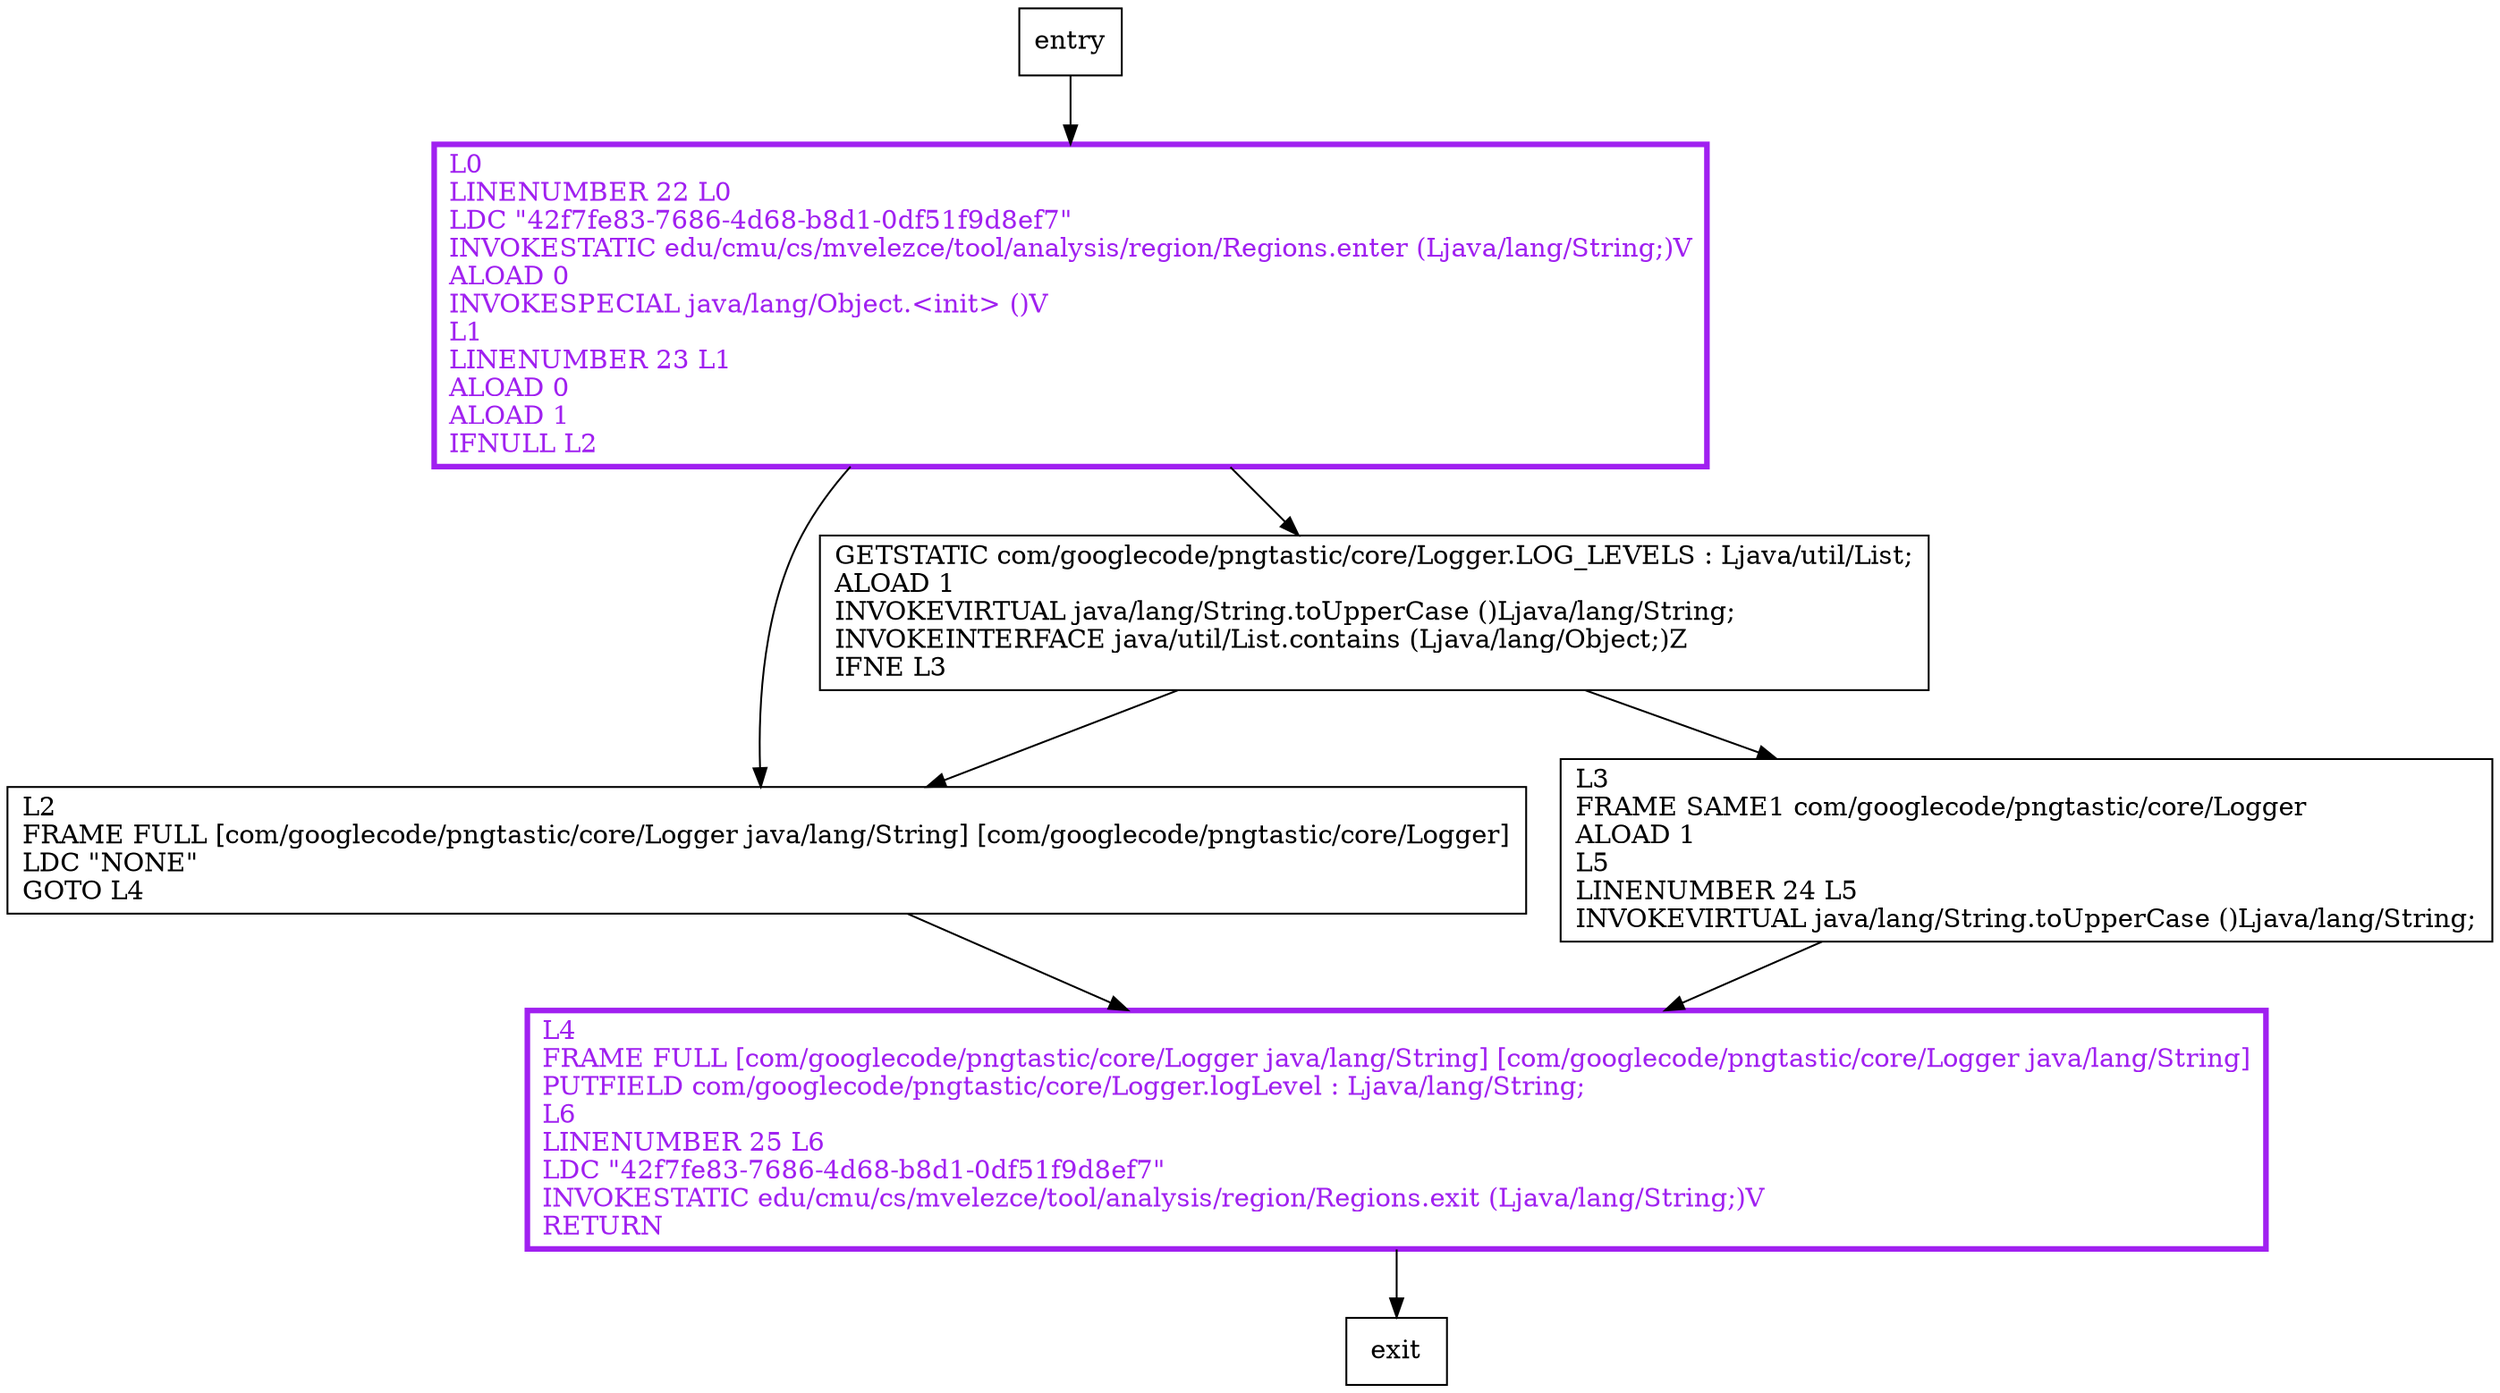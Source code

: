 digraph <init> {
node [shape=record];
1804379080 [label="GETSTATIC com/googlecode/pngtastic/core/Logger.LOG_LEVELS : Ljava/util/List;\lALOAD 1\lINVOKEVIRTUAL java/lang/String.toUpperCase ()Ljava/lang/String;\lINVOKEINTERFACE java/util/List.contains (Ljava/lang/Object;)Z\lIFNE L3\l"];
278240974 [label="L4\lFRAME FULL [com/googlecode/pngtastic/core/Logger java/lang/String] [com/googlecode/pngtastic/core/Logger java/lang/String]\lPUTFIELD com/googlecode/pngtastic/core/Logger.logLevel : Ljava/lang/String;\lL6\lLINENUMBER 25 L6\lLDC \"42f7fe83-7686-4d68-b8d1-0df51f9d8ef7\"\lINVOKESTATIC edu/cmu/cs/mvelezce/tool/analysis/region/Regions.exit (Ljava/lang/String;)V\lRETURN\l"];
1987169128 [label="L0\lLINENUMBER 22 L0\lLDC \"42f7fe83-7686-4d68-b8d1-0df51f9d8ef7\"\lINVOKESTATIC edu/cmu/cs/mvelezce/tool/analysis/region/Regions.enter (Ljava/lang/String;)V\lALOAD 0\lINVOKESPECIAL java/lang/Object.\<init\> ()V\lL1\lLINENUMBER 23 L1\lALOAD 0\lALOAD 1\lIFNULL L2\l"];
1239183618 [label="L2\lFRAME FULL [com/googlecode/pngtastic/core/Logger java/lang/String] [com/googlecode/pngtastic/core/Logger]\lLDC \"NONE\"\lGOTO L4\l"];
1757880885 [label="L3\lFRAME SAME1 com/googlecode/pngtastic/core/Logger\lALOAD 1\lL5\lLINENUMBER 24 L5\lINVOKEVIRTUAL java/lang/String.toUpperCase ()Ljava/lang/String;\l"];
entry;
exit;
entry -> 1987169128;
1804379080 -> 1239183618;
1804379080 -> 1757880885;
278240974 -> exit;
1987169128 -> 1804379080;
1987169128 -> 1239183618;
1239183618 -> 278240974;
1757880885 -> 278240974;
278240974[fontcolor="purple", penwidth=3, color="purple"];
1987169128[fontcolor="purple", penwidth=3, color="purple"];
}
